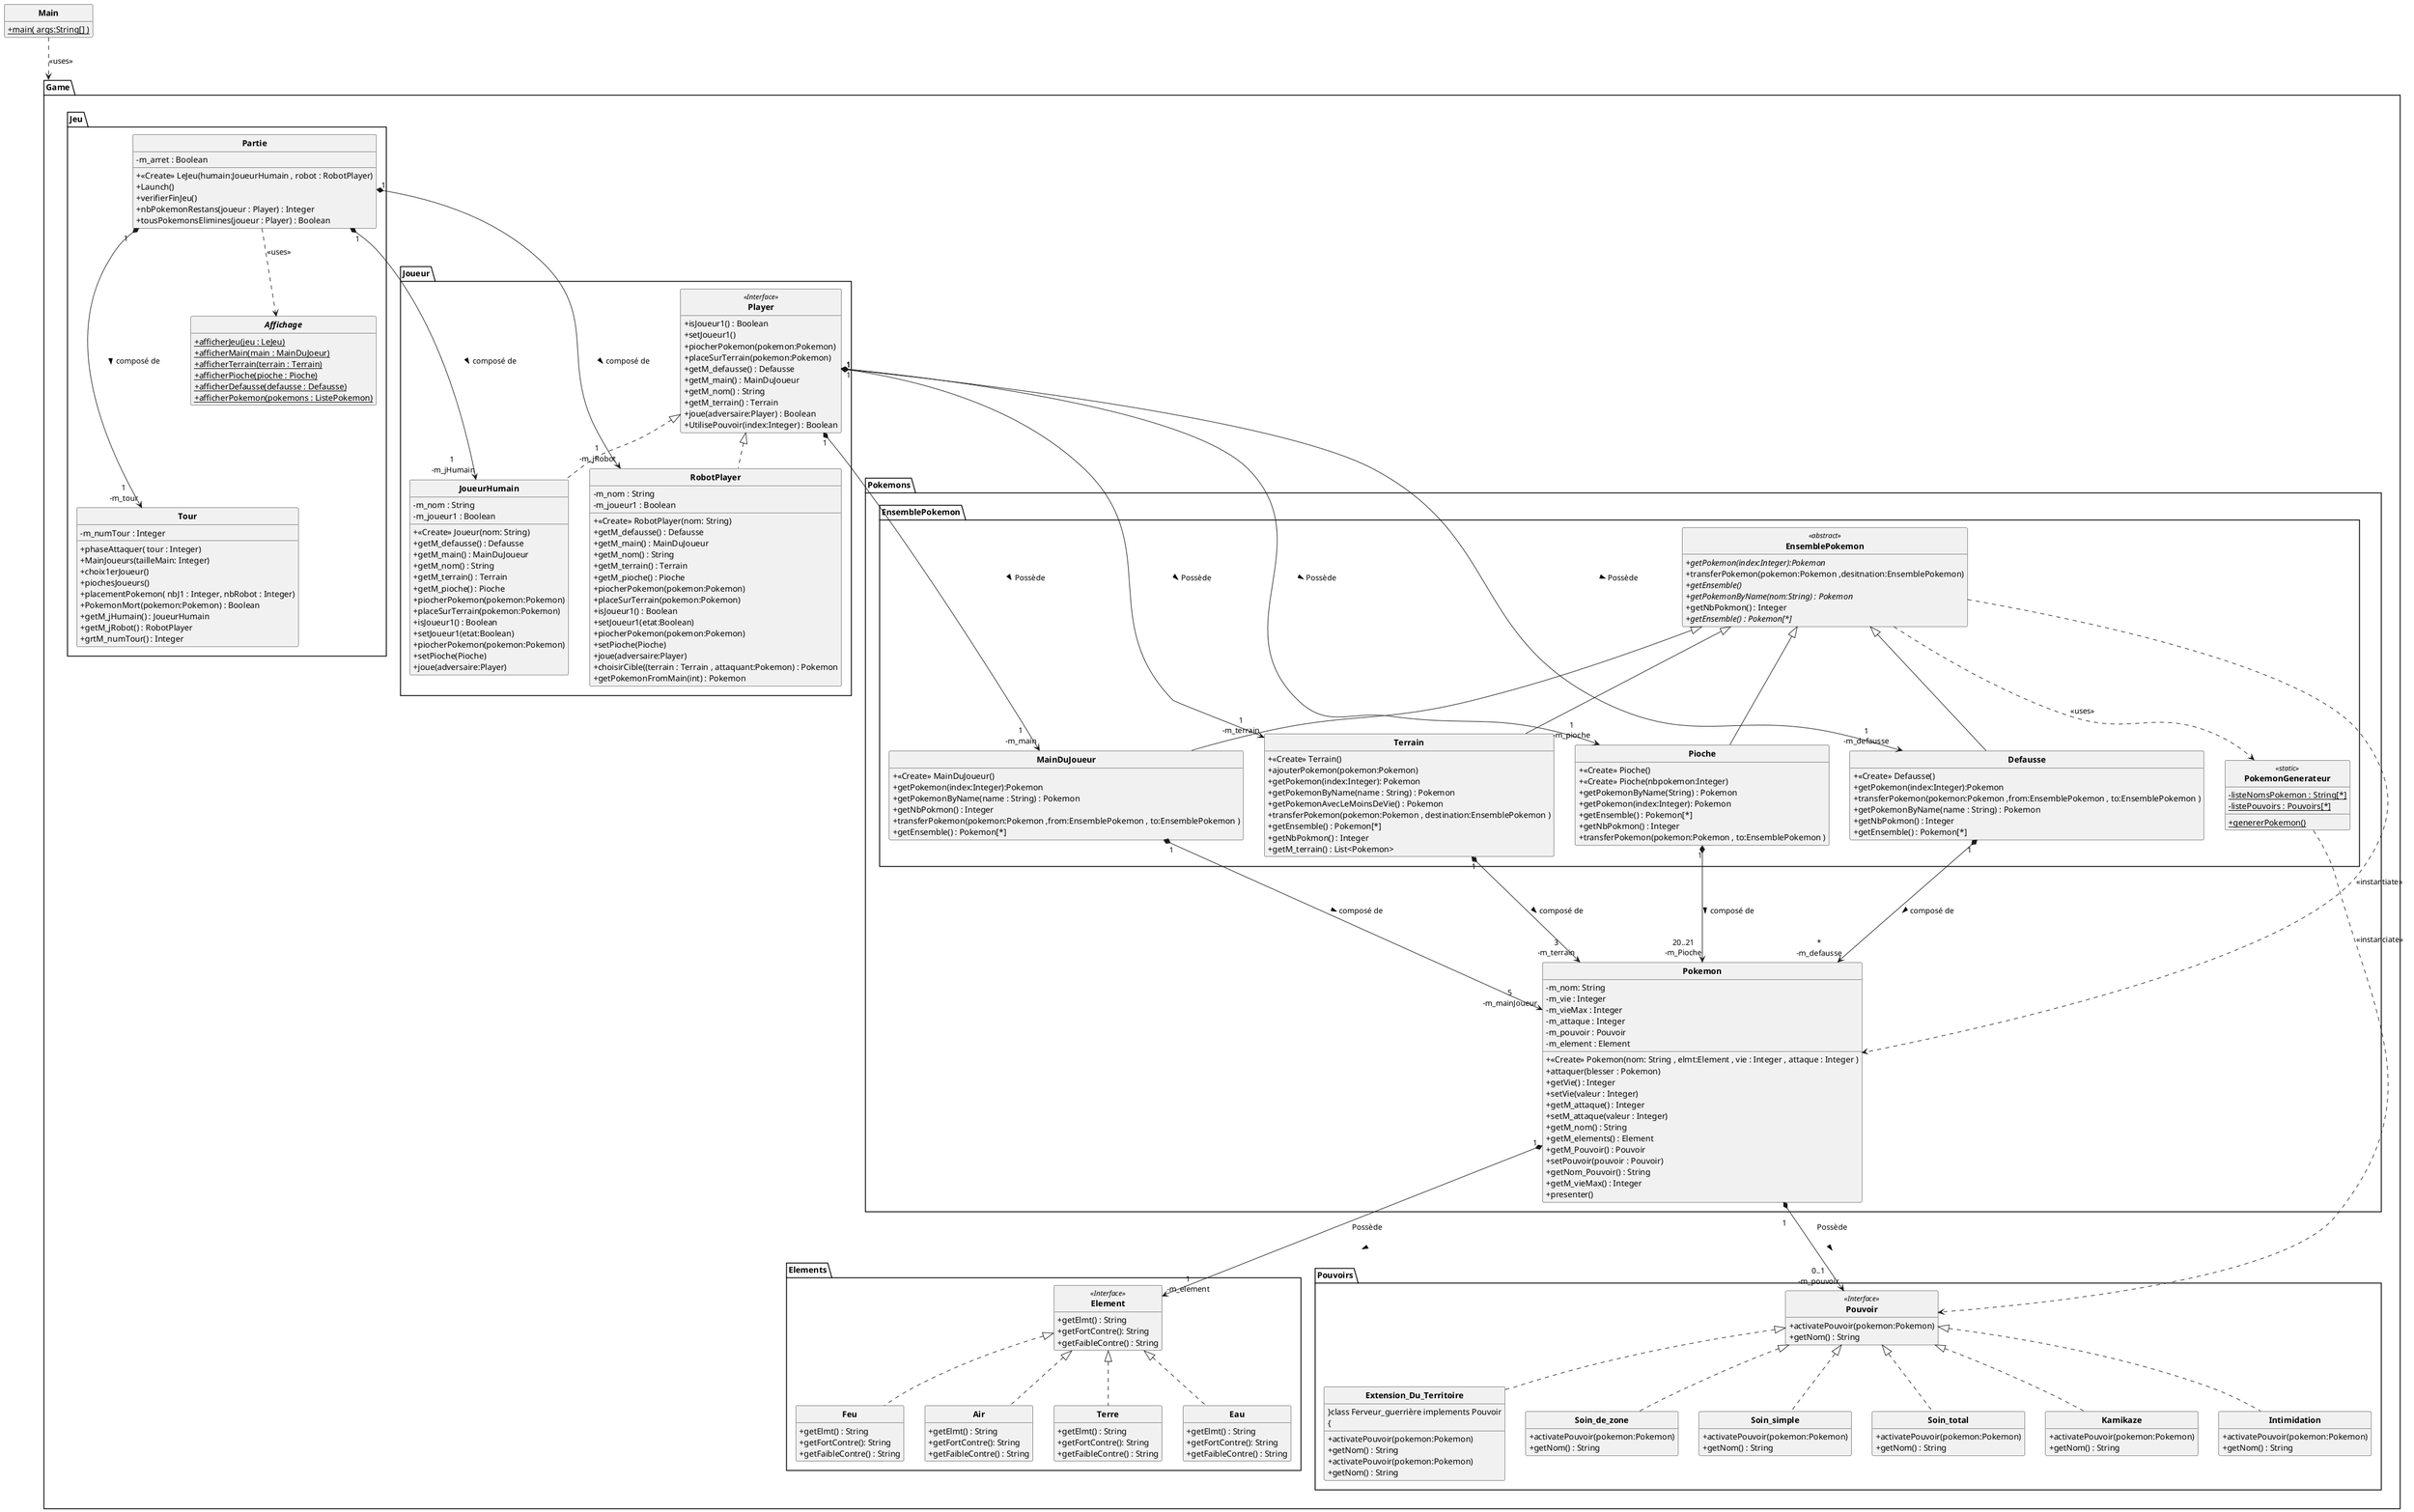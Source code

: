 @startuml
'https://plantuml.com/class-diagram
skinparam classAttributeIconSize 0
skinparam classFontStyle Bold
skinparam style strictuml
hide empty members


package Game
{
    package Elements
    {

        class Element <<Interface>>
            {
                + getElmt() : String
                + getFortContre(): String
                + getFaibleContre() : String
            }

        class Terre implements Element
            {
                + getElmt() : String
                + getFortContre(): String
                + getFaibleContre() : String
            }

        class Eau implements Element
            {
                + getElmt() : String
                + getFortContre(): String
                + getFaibleContre() : String
            }

        class Feu implements Element
            {
                + getElmt() : String
                + getFortContre(): String
                + getFaibleContre() : String
            }

        class Air implements Element
            {
                + getElmt() : String
                + getFortContre(): String
                + getFaibleContre() : String
            }
    }
    package Pouvoirs
    {
        class Pouvoir <<Interface>>
            {
                + activatePouvoir(pokemon:Pokemon)
                + getNom() : String
            }
           class Extension_Du_Territoire implements Pouvoir
           {
                + activatePouvoir(pokemon:Pokemon)
                + getNom() : String

           }class Ferveur_guerrière implements Pouvoir
           {
                + activatePouvoir(pokemon:Pokemon)
                + getNom() : String
           }
           class Soin_de_zone implements Pouvoir
           {
                + activatePouvoir(pokemon:Pokemon)
                + getNom() : String
           }
           class Soin_simple implements Pouvoir
           {
                + activatePouvoir(pokemon:Pokemon)
                + getNom() : String
           }
           class Soin_total implements Pouvoir
           {
                + activatePouvoir(pokemon:Pokemon)
                + getNom() : String
           }
           class Kamikaze implements Pouvoir
           {
                + activatePouvoir(pokemon:Pokemon)
                + getNom() : String
           }
           class Intimidation implements Pouvoir
           {
                + activatePouvoir(pokemon:Pokemon)
                + getNom() : String
           }

    }




    package Joueur
    {
        class Player <<Interface>>
        {
            + isJoueur1() : Boolean
            + setJoueur1()
            + piocherPokemon(pokemon:Pokemon)
            + placeSurTerrain(pokemon:Pokemon)
            + getM_defausse() : Defausse
            + getM_main() : MainDuJoueur
            + getM_nom() : String
            + getM_terrain() : Terrain
            + joue(adversaire:Player) : Boolean
            + UtilisePouvoir(index:Integer) : Boolean
        }
        class JoueurHumain implements Player
                    {
                        - m_nom : String
                        - m_joueur1 : Boolean
                        + <<Create>> Joueur(nom: String)
                        + getM_defausse() : Defausse
                        + getM_main() : MainDuJoueur
                        + getM_nom() : String
                        + getM_terrain() : Terrain
                        + getM_pioche() : Pioche
                        + piocherPokemon(pokemon:Pokemon)
                        + placeSurTerrain(pokemon:Pokemon)
                        + isJoueur1() : Boolean
                        + setJoueur1(etat:Boolean)
                        + piocherPokemon(pokemon:Pokemon)
                        + setPioche(Pioche)
                        + joue(adversaire:Player)

                    }
        class RobotPlayer implements Player
                            {
                                - m_nom : String
                                - m_joueur1 : Boolean
                                + <<Create>> RobotPlayer(nom: String)
                                + getM_defausse() : Defausse
                                + getM_main() : MainDuJoueur
                                + getM_nom() : String
                                + getM_terrain() : Terrain
                                + getM_pioche() : Pioche
                                + piocherPokemon(pokemon:Pokemon)
                                + placeSurTerrain(pokemon:Pokemon)
                                + isJoueur1() : Boolean
                                + setJoueur1(etat:Boolean)
                                + piocherPokemon(pokemon:Pokemon)
                                + setPioche(Pioche)
                                + joue(adversaire:Player)
                                + choisirCible((terrain : Terrain , attaquant:Pokemon) : Pokemon
                                + getPokemonFromMain(int) : Pokemon
                            }
    }
    package Pokemons
    {
        class Pokemon
            {
                - m_nom: String
                - m_vie : Integer
                - m_vieMax : Integer
                - m_attaque : Integer
                - m_pouvoir : Pouvoir
                - m_element : Element
                + <<Create>> Pokemon(nom: String , elmt:Element , vie : Integer , attaque : Integer )
                + attaquer(blesser : Pokemon)
                + getVie() : Integer
                + setVie(valeur : Integer)
                + getM_attaque() : Integer
                + setM_attaque(valeur : Integer)
                + getM_nom() : String
                + getM_elements() : Element
                + getM_Pouvoir() : Pouvoir
                + setPouvoir(pouvoir : Pouvoir)
                + getNom_Pouvoir() : String
                + getM_vieMax() : Integer
                + presenter()
            }
         package EnsemblePokemon
            {
                class  EnsemblePokemon <<abstract>>
                {
                    + {abstract} getPokemon(index:Integer):Pokemon
                    + transferPokemon(pokemon:Pokemon ,desitnation:EnsemblePokemon)
                    + {abstract} getEnsemble()
                    + {abstract} getPokemonByName(nom:String) : Pokemon
                    + getNbPokmon() : Integer
                    + {abstract} getEnsemble() : Pokemon[*]
                }
                class  PokemonGenerateur <<static>>
                {
                    - {static} listeNomsPokemon : String[*]
                    - {static} listePouvoirs : Pouvoirs[*]
                    + {static} genererPokemon()

                }
                class Defausse extends EnsemblePokemon
                    {
                        + <<Create>> Defausse()
                        + getPokemon(index:Integer):Pokemon
                        + transferPokemon(pokemon:Pokemon ,from:EnsemblePokemon , to:EnsemblePokemon )
                        + getPokemonByName(name : String) : Pokemon
                        + getNbPokmon() : Integer
                        + getEnsemble() : Pokemon[*]
                    }

                class MainDuJoueur extends EnsemblePokemon
                    {
                        + <<Create>> MainDuJoueur()
                        + getPokemon(index:Integer):Pokemon
                        + getPokemonByName(name : String) : Pokemon
                        + getNbPokmon() : Integer
                        + transferPokemon(pokemon:Pokemon ,from:EnsemblePokemon , to:EnsemblePokemon )
                        + getEnsemble() : Pokemon[*]
                    }

                class Terrain extends EnsemblePokemon
                    {
                        + <<Create>> Terrain()
                        + ajouterPokemon(pokemon:Pokemon)
                        + getPokemon(index:Integer): Pokemon
                        + getPokemonByName(name : String) : Pokemon
                        + getPokemonAvecLeMoinsDeVie() : Pokemon
                        + transferPokemon(pokemon:Pokemon , destination:EnsemblePokemon )
                        + getEnsemble() : Pokemon[*]
                        + getNbPokmon() : Integer
                        +getM_terrain() : List<Pokemon>
                    }

                class Pioche extends EnsemblePokemon
                    {
                        + <<Create>> Pioche()
                        + <<Create>> Pioche(nbpokemon:Integer)
                        + getPokemonByName(String) : Pokemon
                        + getPokemon(index:Integer): Pokemon
                        + getEnsemble() : Pokemon[*]
                        + getNbPokmon() : Integer
                        + transferPokemon(pokemon:Pokemon , to:EnsemblePokemon )
                    }
            }
    }


    package Jeu
    {
        class Tour
        {
            - m_numTour : Integer
            + phaseAttaquer( tour : Integer)
            + MainJoueurs(tailleMain: Integer)
            + choix1erJoueur()
            + piochesJoueurs()
            + placementPokemon( nbJ1 : Integer, nbRobot : Integer)
            + PokemonMort(pokemon:Pokemon) : Boolean
            + getM_jHumain() : JoueurHumain
            + getM_jRobot() : RobotPlayer
            + grtM_numTour() : Integer
        }
        class Partie
        {
            - m_arret : Boolean
            + <<Create>> LeJeu(humain:JoueurHumain , robot : RobotPlayer)
            + Launch()
            + verifierFinJeu()
            + nbPokemonRestans(joueur : Player) : Integer
            + tousPokemonsElimines(joueur : Player) : Boolean


        }
        abstract Affichage
        {
            + {static} afficherJeu(jeu : LeJeu)
            + {static} afficherMain(main : MainDuJoeur)
            + {static} afficherTerrain(terrain : Terrain)
            + {static} afficherPioche(pioche : Pioche)
            + {static} afficherDefausse(defausse : Defausse)
            + {static} afficherPokemon(pokemons : ListePokemon)
        }
    }

}
class Main
{
    + {static} main( args:String[] )
}
Main ..> Game : <<uses>>

Partie "1" *---> "1\n-m_tour" Tour : composé de \t\t >
Partie "1" *---> "1 \n-m_jHumain"  JoueurHumain : composé de \t\t >
Partie "1" *---> "1 \n-m_jRobot"  RobotPlayer : composé de \t\t >
Pioche "1" *---> "20..21\n-m_Pioche" Pokemon : composé de \t\t >
MainDuJoueur "1" *---> "5\n-m_mainJoueur" Pokemon : composé de \t\t >
Terrain "1" *---> "3\n-m_terrain" Pokemon : composé de \t\t >
Defausse "1" *---> "*\n-m_defausse" Pokemon : composé de \t\t >

Player "1" *---> "1\n-m_terrain" Terrain : Possède  \t\t >
Player "1" *---> "1\n-m_pioche" Pioche : Possède \t\t >
Player "1" *---> "1\n-m_main" MainDuJoueur : Possède \t\t >
Player "1" *---> "1\n-m_defausse" Defausse : Possède \t\t >
Pokemon "\n 1" *--> "1\n-m_element" Element : Possède\n\n >
Pokemon "\n 1" *--> "0..1\n-m_pouvoir" Pouvoir : Possède\n\n >

Game.Pokemons.EnsemblePokemon.EnsemblePokemon ..> PokemonGenerateur : <<uses>>
Partie ..> Affichage : <<uses>>
Game.Pokemons.EnsemblePokemon.EnsemblePokemon ..> Pokemon  : <<instantiate>>
PokemonGenerateur ..> Pouvoir : <<instanciate>>


@enduml
